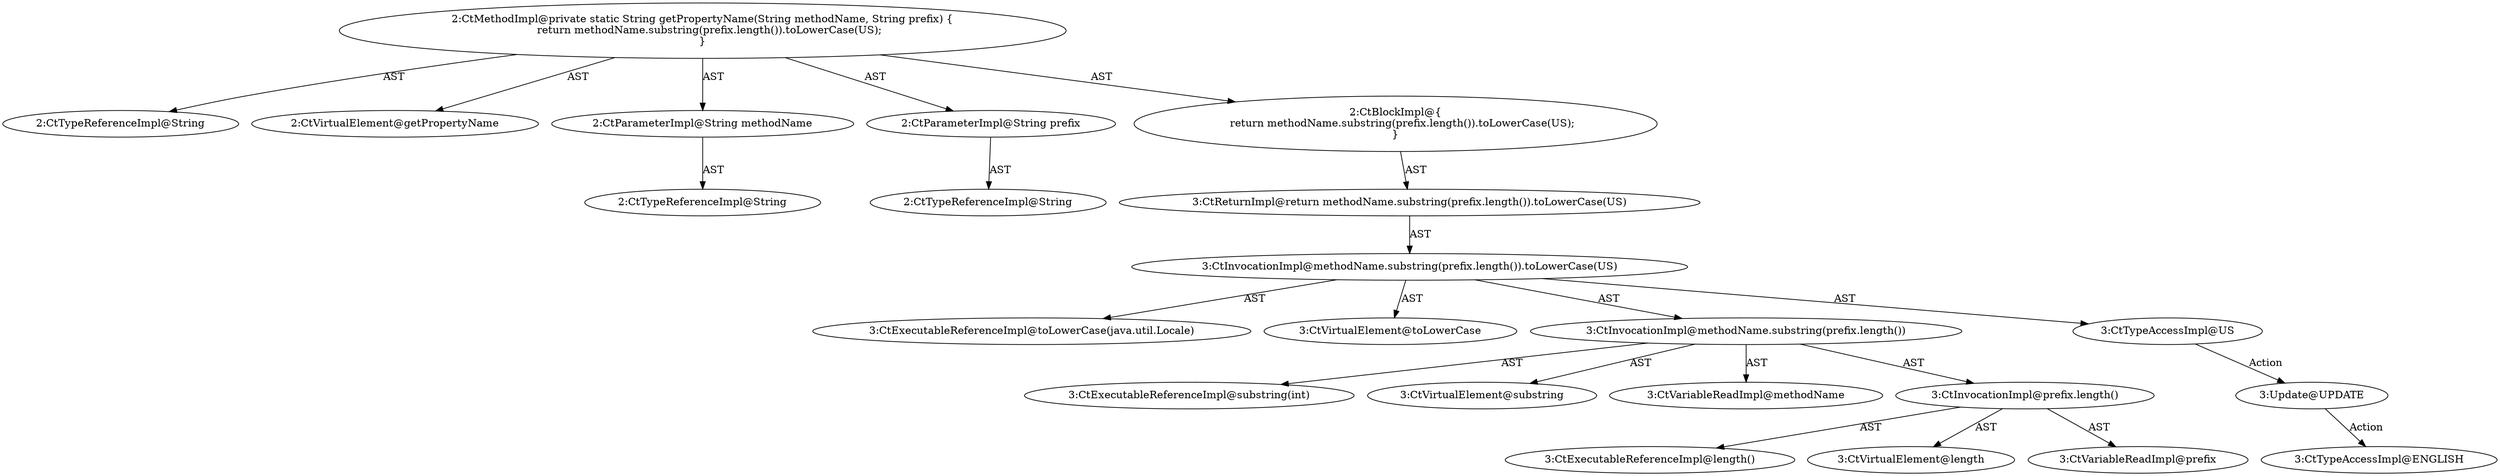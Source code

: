 digraph "getPropertyName#?,String,String" {
0 [label="2:CtTypeReferenceImpl@String" shape=ellipse]
1 [label="2:CtVirtualElement@getPropertyName" shape=ellipse]
2 [label="2:CtParameterImpl@String methodName" shape=ellipse]
3 [label="2:CtTypeReferenceImpl@String" shape=ellipse]
4 [label="2:CtParameterImpl@String prefix" shape=ellipse]
5 [label="2:CtTypeReferenceImpl@String" shape=ellipse]
6 [label="3:CtExecutableReferenceImpl@toLowerCase(java.util.Locale)" shape=ellipse]
7 [label="3:CtVirtualElement@toLowerCase" shape=ellipse]
8 [label="3:CtExecutableReferenceImpl@substring(int)" shape=ellipse]
9 [label="3:CtVirtualElement@substring" shape=ellipse]
10 [label="3:CtVariableReadImpl@methodName" shape=ellipse]
11 [label="3:CtExecutableReferenceImpl@length()" shape=ellipse]
12 [label="3:CtVirtualElement@length" shape=ellipse]
13 [label="3:CtVariableReadImpl@prefix" shape=ellipse]
14 [label="3:CtInvocationImpl@prefix.length()" shape=ellipse]
15 [label="3:CtInvocationImpl@methodName.substring(prefix.length())" shape=ellipse]
16 [label="3:CtTypeAccessImpl@US" shape=ellipse]
17 [label="3:CtInvocationImpl@methodName.substring(prefix.length()).toLowerCase(US)" shape=ellipse]
18 [label="3:CtReturnImpl@return methodName.substring(prefix.length()).toLowerCase(US)" shape=ellipse]
19 [label="2:CtBlockImpl@\{
    return methodName.substring(prefix.length()).toLowerCase(US);
\}" shape=ellipse]
20 [label="2:CtMethodImpl@private static String getPropertyName(String methodName, String prefix) \{
    return methodName.substring(prefix.length()).toLowerCase(US);
\}" shape=ellipse]
21 [label="3:Update@UPDATE" shape=ellipse]
22 [label="3:CtTypeAccessImpl@ENGLISH" shape=ellipse]
2 -> 3 [label="AST"];
4 -> 5 [label="AST"];
14 -> 12 [label="AST"];
14 -> 13 [label="AST"];
14 -> 11 [label="AST"];
15 -> 9 [label="AST"];
15 -> 10 [label="AST"];
15 -> 8 [label="AST"];
15 -> 14 [label="AST"];
16 -> 21 [label="Action"];
17 -> 7 [label="AST"];
17 -> 15 [label="AST"];
17 -> 6 [label="AST"];
17 -> 16 [label="AST"];
18 -> 17 [label="AST"];
19 -> 18 [label="AST"];
20 -> 1 [label="AST"];
20 -> 0 [label="AST"];
20 -> 2 [label="AST"];
20 -> 4 [label="AST"];
20 -> 19 [label="AST"];
21 -> 22 [label="Action"];
}